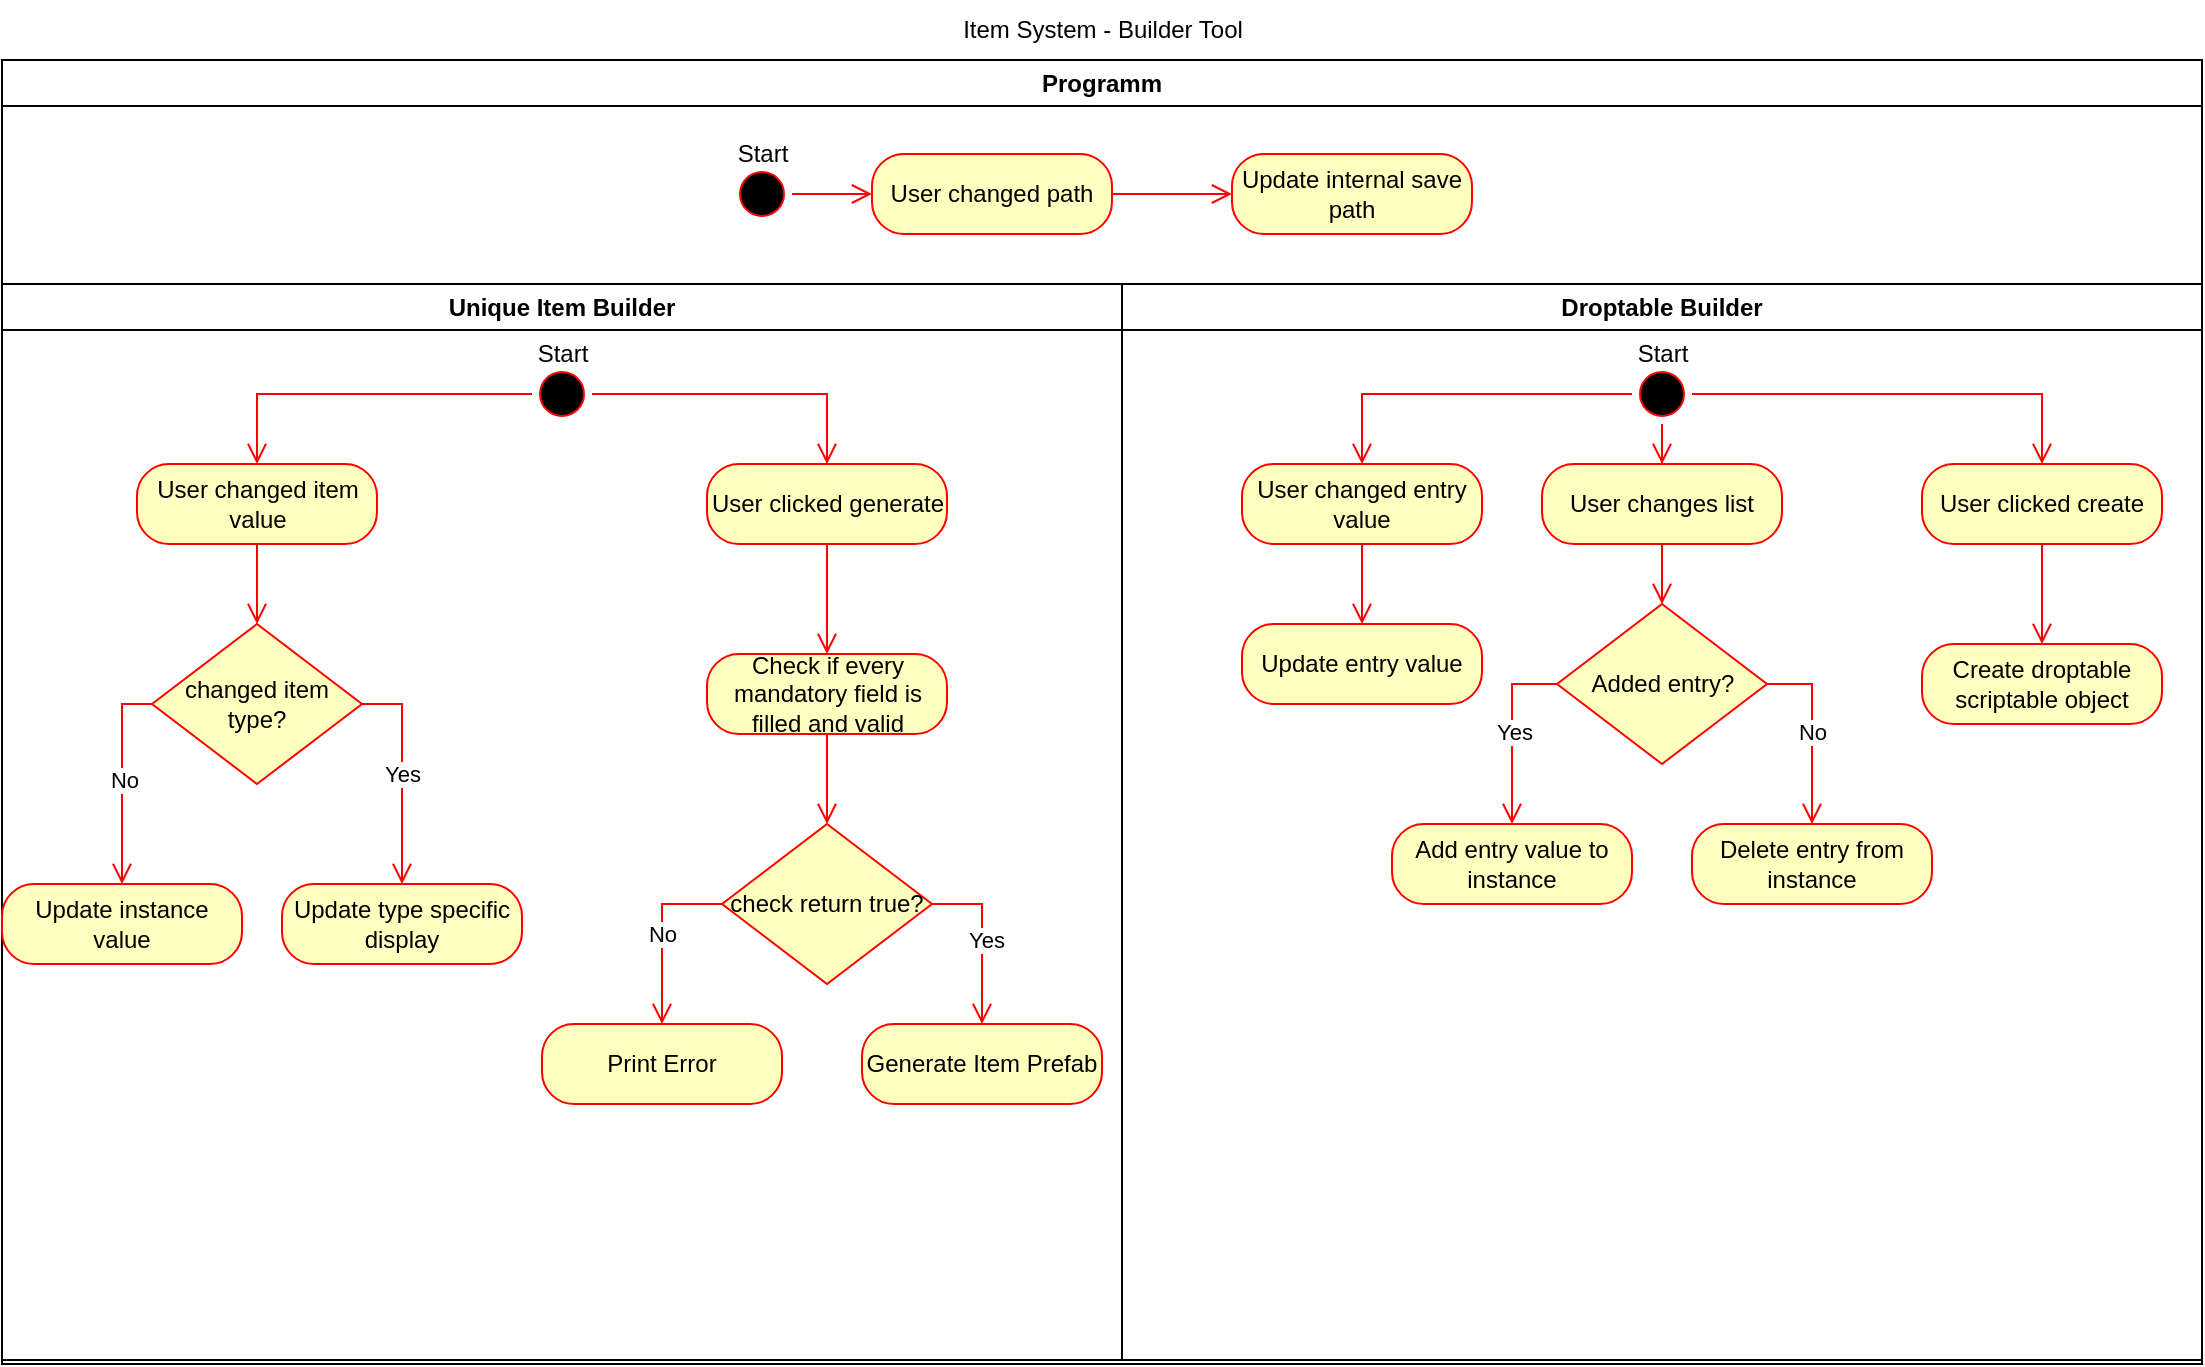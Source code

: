 <mxfile version="24.7.6">
  <diagram name="Page-1" id="IR4bl_E1EhjFEOECJbUF">
    <mxGraphModel dx="1402" dy="544" grid="1" gridSize="10" guides="1" tooltips="1" connect="1" arrows="1" fold="1" page="1" pageScale="1" pageWidth="1100" pageHeight="850" math="0" shadow="0">
      <root>
        <mxCell id="0" />
        <mxCell id="1" parent="0" />
        <mxCell id="0Mz9v0yFrZPrHXfqjJKG-3" value="Item System - Builder Tool" style="text;html=1;align=center;verticalAlign=middle;resizable=0;points=[];autosize=1;strokeColor=none;fillColor=none;" vertex="1" parent="1">
          <mxGeometry x="470" y="48" width="160" height="30" as="geometry" />
        </mxCell>
        <mxCell id="0Mz9v0yFrZPrHXfqjJKG-4" value="Programm" style="swimlane;whiteSpace=wrap;html=1;" vertex="1" parent="1">
          <mxGeometry y="78" width="1100" height="652" as="geometry" />
        </mxCell>
        <mxCell id="0Mz9v0yFrZPrHXfqjJKG-1" value="Unique Item Builder" style="swimlane;whiteSpace=wrap;html=1;" vertex="1" parent="0Mz9v0yFrZPrHXfqjJKG-4">
          <mxGeometry y="112" width="560" height="538" as="geometry" />
        </mxCell>
        <mxCell id="0Mz9v0yFrZPrHXfqjJKG-67" value="" style="edgeStyle=orthogonalEdgeStyle;rounded=0;orthogonalLoop=1;jettySize=auto;html=1;strokeColor=#ff0000;align=left;verticalAlign=top;fontFamily=Helvetica;fontSize=11;fontColor=default;labelBackgroundColor=default;endArrow=open;endSize=8;" edge="1" parent="0Mz9v0yFrZPrHXfqjJKG-1" source="0Mz9v0yFrZPrHXfqjJKG-21" target="0Mz9v0yFrZPrHXfqjJKG-64">
          <mxGeometry relative="1" as="geometry" />
        </mxCell>
        <mxCell id="0Mz9v0yFrZPrHXfqjJKG-68" style="edgeStyle=orthogonalEdgeStyle;rounded=0;orthogonalLoop=1;jettySize=auto;html=1;entryX=0.5;entryY=0;entryDx=0;entryDy=0;strokeColor=#ff0000;align=left;verticalAlign=top;fontFamily=Helvetica;fontSize=11;fontColor=default;labelBackgroundColor=default;endArrow=open;endSize=8;" edge="1" parent="0Mz9v0yFrZPrHXfqjJKG-1" source="0Mz9v0yFrZPrHXfqjJKG-21" target="0Mz9v0yFrZPrHXfqjJKG-62">
          <mxGeometry relative="1" as="geometry" />
        </mxCell>
        <mxCell id="0Mz9v0yFrZPrHXfqjJKG-21" value="Start" style="ellipse;html=1;shape=startState;fillColor=#000000;strokeColor=#ff0000;spacingTop=-40;" vertex="1" parent="0Mz9v0yFrZPrHXfqjJKG-1">
          <mxGeometry x="265" y="40" width="30" height="30" as="geometry" />
        </mxCell>
        <mxCell id="0Mz9v0yFrZPrHXfqjJKG-54" style="edgeStyle=orthogonalEdgeStyle;rounded=0;orthogonalLoop=1;jettySize=auto;html=1;entryX=0;entryY=0.5;entryDx=0;entryDy=0;strokeColor=#ff0000;align=left;verticalAlign=top;fontFamily=Helvetica;fontSize=11;fontColor=default;labelBackgroundColor=default;endArrow=open;endSize=8;" edge="1" parent="0Mz9v0yFrZPrHXfqjJKG-1" source="0Mz9v0yFrZPrHXfqjJKG-45">
          <mxGeometry relative="1" as="geometry">
            <mxPoint x="250" y="430" as="targetPoint" />
          </mxGeometry>
        </mxCell>
        <mxCell id="0Mz9v0yFrZPrHXfqjJKG-58" value="" style="edgeStyle=orthogonalEdgeStyle;rounded=0;orthogonalLoop=1;jettySize=auto;html=1;strokeColor=#ff0000;align=left;verticalAlign=top;fontFamily=Helvetica;fontSize=11;fontColor=default;labelBackgroundColor=default;endArrow=open;endSize=8;" edge="1" parent="0Mz9v0yFrZPrHXfqjJKG-1" source="0Mz9v0yFrZPrHXfqjJKG-46">
          <mxGeometry relative="1" as="geometry">
            <mxPoint x="420" y="430" as="targetPoint" />
          </mxGeometry>
        </mxCell>
        <mxCell id="0Mz9v0yFrZPrHXfqjJKG-59" value="" style="edgeStyle=orthogonalEdgeStyle;rounded=0;orthogonalLoop=1;jettySize=auto;html=1;strokeColor=#ff0000;align=left;verticalAlign=top;fontFamily=Helvetica;fontSize=11;fontColor=default;labelBackgroundColor=default;endArrow=open;endSize=8;" edge="1" parent="0Mz9v0yFrZPrHXfqjJKG-1" source="0Mz9v0yFrZPrHXfqjJKG-46">
          <mxGeometry relative="1" as="geometry">
            <mxPoint x="305.029" y="490" as="targetPoint" />
          </mxGeometry>
        </mxCell>
        <mxCell id="0Mz9v0yFrZPrHXfqjJKG-82" value="" style="edgeStyle=orthogonalEdgeStyle;rounded=0;orthogonalLoop=1;jettySize=auto;html=1;strokeColor=#ff0000;align=left;verticalAlign=top;fontFamily=Helvetica;fontSize=11;fontColor=default;labelBackgroundColor=default;endArrow=open;endSize=8;" edge="1" parent="0Mz9v0yFrZPrHXfqjJKG-1" source="0Mz9v0yFrZPrHXfqjJKG-62" target="0Mz9v0yFrZPrHXfqjJKG-76">
          <mxGeometry relative="1" as="geometry" />
        </mxCell>
        <mxCell id="0Mz9v0yFrZPrHXfqjJKG-62" value="User changed item value" style="rounded=1;whiteSpace=wrap;html=1;arcSize=40;fontColor=#000000;fillColor=#ffffc0;strokeColor=#ff0000;" vertex="1" parent="0Mz9v0yFrZPrHXfqjJKG-1">
          <mxGeometry x="67.5" y="90" width="120" height="40" as="geometry" />
        </mxCell>
        <mxCell id="0Mz9v0yFrZPrHXfqjJKG-87" value="" style="edgeStyle=orthogonalEdgeStyle;rounded=0;orthogonalLoop=1;jettySize=auto;html=1;strokeColor=#ff0000;align=left;verticalAlign=top;fontFamily=Helvetica;fontSize=11;fontColor=default;labelBackgroundColor=default;endArrow=open;endSize=8;" edge="1" parent="0Mz9v0yFrZPrHXfqjJKG-1" source="0Mz9v0yFrZPrHXfqjJKG-64" target="0Mz9v0yFrZPrHXfqjJKG-83">
          <mxGeometry relative="1" as="geometry" />
        </mxCell>
        <mxCell id="0Mz9v0yFrZPrHXfqjJKG-64" value="User clicked generate" style="rounded=1;whiteSpace=wrap;html=1;arcSize=40;fontColor=#000000;fillColor=#ffffc0;strokeColor=#ff0000;" vertex="1" parent="0Mz9v0yFrZPrHXfqjJKG-1">
          <mxGeometry x="352.5" y="90" width="120" height="40" as="geometry" />
        </mxCell>
        <mxCell id="0Mz9v0yFrZPrHXfqjJKG-80" style="edgeStyle=orthogonalEdgeStyle;rounded=0;orthogonalLoop=1;jettySize=auto;html=1;entryX=0.5;entryY=0;entryDx=0;entryDy=0;strokeColor=#ff0000;align=left;verticalAlign=top;fontFamily=Helvetica;fontSize=11;fontColor=default;labelBackgroundColor=default;endArrow=open;endSize=8;" edge="1" parent="0Mz9v0yFrZPrHXfqjJKG-1" source="0Mz9v0yFrZPrHXfqjJKG-76" target="0Mz9v0yFrZPrHXfqjJKG-77">
          <mxGeometry relative="1" as="geometry">
            <Array as="points">
              <mxPoint x="60" y="210" />
            </Array>
          </mxGeometry>
        </mxCell>
        <mxCell id="0Mz9v0yFrZPrHXfqjJKG-141" value="No" style="edgeLabel;html=1;align=center;verticalAlign=middle;resizable=0;points=[];" vertex="1" connectable="0" parent="0Mz9v0yFrZPrHXfqjJKG-80">
          <mxGeometry y="1" relative="1" as="geometry">
            <mxPoint as="offset" />
          </mxGeometry>
        </mxCell>
        <mxCell id="0Mz9v0yFrZPrHXfqjJKG-81" style="edgeStyle=orthogonalEdgeStyle;rounded=0;orthogonalLoop=1;jettySize=auto;html=1;entryX=0.5;entryY=0;entryDx=0;entryDy=0;strokeColor=#ff0000;align=left;verticalAlign=top;fontFamily=Helvetica;fontSize=11;fontColor=default;labelBackgroundColor=default;endArrow=open;endSize=8;" edge="1" parent="0Mz9v0yFrZPrHXfqjJKG-1" source="0Mz9v0yFrZPrHXfqjJKG-76" target="0Mz9v0yFrZPrHXfqjJKG-79">
          <mxGeometry relative="1" as="geometry">
            <Array as="points">
              <mxPoint x="200" y="210" />
            </Array>
          </mxGeometry>
        </mxCell>
        <mxCell id="0Mz9v0yFrZPrHXfqjJKG-142" value="Yes" style="edgeLabel;html=1;align=center;verticalAlign=middle;resizable=0;points=[];" vertex="1" connectable="0" parent="0Mz9v0yFrZPrHXfqjJKG-81">
          <mxGeometry relative="1" as="geometry">
            <mxPoint as="offset" />
          </mxGeometry>
        </mxCell>
        <mxCell id="0Mz9v0yFrZPrHXfqjJKG-76" value="changed item type?" style="rhombus;whiteSpace=wrap;html=1;fontColor=#000000;fillColor=#ffffc0;strokeColor=#ff0000;" vertex="1" parent="0Mz9v0yFrZPrHXfqjJKG-1">
          <mxGeometry x="75" y="170" width="105" height="80" as="geometry" />
        </mxCell>
        <mxCell id="0Mz9v0yFrZPrHXfqjJKG-77" value="Update instance value" style="rounded=1;whiteSpace=wrap;html=1;arcSize=40;fontColor=#000000;fillColor=#ffffc0;strokeColor=#ff0000;" vertex="1" parent="0Mz9v0yFrZPrHXfqjJKG-1">
          <mxGeometry y="300" width="120" height="40" as="geometry" />
        </mxCell>
        <mxCell id="0Mz9v0yFrZPrHXfqjJKG-79" value="Update type specific display" style="rounded=1;whiteSpace=wrap;html=1;arcSize=40;fontColor=#000000;fillColor=#ffffc0;strokeColor=#ff0000;" vertex="1" parent="0Mz9v0yFrZPrHXfqjJKG-1">
          <mxGeometry x="140" y="300" width="120" height="40" as="geometry" />
        </mxCell>
        <mxCell id="0Mz9v0yFrZPrHXfqjJKG-86" value="" style="edgeStyle=orthogonalEdgeStyle;rounded=0;orthogonalLoop=1;jettySize=auto;html=1;strokeColor=#ff0000;align=left;verticalAlign=top;fontFamily=Helvetica;fontSize=11;fontColor=default;labelBackgroundColor=default;endArrow=open;endSize=8;" edge="1" parent="0Mz9v0yFrZPrHXfqjJKG-1" source="0Mz9v0yFrZPrHXfqjJKG-83" target="0Mz9v0yFrZPrHXfqjJKG-85">
          <mxGeometry relative="1" as="geometry" />
        </mxCell>
        <mxCell id="0Mz9v0yFrZPrHXfqjJKG-83" value="Check if every mandatory field is filled and valid" style="rounded=1;whiteSpace=wrap;html=1;arcSize=40;fontColor=#000000;fillColor=#ffffc0;strokeColor=#ff0000;" vertex="1" parent="0Mz9v0yFrZPrHXfqjJKG-1">
          <mxGeometry x="352.5" y="185" width="120" height="40" as="geometry" />
        </mxCell>
        <mxCell id="0Mz9v0yFrZPrHXfqjJKG-139" style="edgeStyle=orthogonalEdgeStyle;rounded=0;orthogonalLoop=1;jettySize=auto;html=1;entryX=0.5;entryY=0;entryDx=0;entryDy=0;strokeColor=#ff0000;align=left;verticalAlign=top;fontFamily=Helvetica;fontSize=11;fontColor=default;labelBackgroundColor=default;endArrow=open;endSize=8;" edge="1" parent="0Mz9v0yFrZPrHXfqjJKG-1" source="0Mz9v0yFrZPrHXfqjJKG-85" target="0Mz9v0yFrZPrHXfqjJKG-88">
          <mxGeometry relative="1" as="geometry">
            <Array as="points">
              <mxPoint x="330" y="310" />
            </Array>
          </mxGeometry>
        </mxCell>
        <mxCell id="0Mz9v0yFrZPrHXfqjJKG-144" value="No" style="edgeLabel;html=1;align=center;verticalAlign=middle;resizable=0;points=[];" vertex="1" connectable="0" parent="0Mz9v0yFrZPrHXfqjJKG-139">
          <mxGeometry relative="1" as="geometry">
            <mxPoint as="offset" />
          </mxGeometry>
        </mxCell>
        <mxCell id="0Mz9v0yFrZPrHXfqjJKG-140" style="edgeStyle=orthogonalEdgeStyle;rounded=0;orthogonalLoop=1;jettySize=auto;html=1;entryX=0.5;entryY=0;entryDx=0;entryDy=0;strokeColor=#ff0000;align=left;verticalAlign=top;fontFamily=Helvetica;fontSize=11;fontColor=default;labelBackgroundColor=default;endArrow=open;endSize=8;" edge="1" parent="0Mz9v0yFrZPrHXfqjJKG-1" source="0Mz9v0yFrZPrHXfqjJKG-85" target="0Mz9v0yFrZPrHXfqjJKG-90">
          <mxGeometry relative="1" as="geometry">
            <Array as="points">
              <mxPoint x="490" y="310" />
            </Array>
          </mxGeometry>
        </mxCell>
        <mxCell id="0Mz9v0yFrZPrHXfqjJKG-145" value="Yes" style="edgeLabel;html=1;align=center;verticalAlign=middle;resizable=0;points=[];" vertex="1" connectable="0" parent="0Mz9v0yFrZPrHXfqjJKG-140">
          <mxGeometry y="2" relative="1" as="geometry">
            <mxPoint as="offset" />
          </mxGeometry>
        </mxCell>
        <mxCell id="0Mz9v0yFrZPrHXfqjJKG-85" value="check return true?" style="rhombus;whiteSpace=wrap;html=1;fontColor=#000000;fillColor=#ffffc0;strokeColor=#ff0000;" vertex="1" parent="0Mz9v0yFrZPrHXfqjJKG-1">
          <mxGeometry x="360" y="270" width="105" height="80" as="geometry" />
        </mxCell>
        <mxCell id="0Mz9v0yFrZPrHXfqjJKG-88" value="Print Error" style="rounded=1;whiteSpace=wrap;html=1;arcSize=40;fontColor=#000000;fillColor=#ffffc0;strokeColor=#ff0000;" vertex="1" parent="0Mz9v0yFrZPrHXfqjJKG-1">
          <mxGeometry x="270" y="370" width="120" height="40" as="geometry" />
        </mxCell>
        <mxCell id="0Mz9v0yFrZPrHXfqjJKG-90" value="Generate Item Prefab" style="rounded=1;whiteSpace=wrap;html=1;arcSize=40;fontColor=#000000;fillColor=#ffffc0;strokeColor=#ff0000;" vertex="1" parent="0Mz9v0yFrZPrHXfqjJKG-1">
          <mxGeometry x="430" y="370" width="120" height="40" as="geometry" />
        </mxCell>
        <mxCell id="0Mz9v0yFrZPrHXfqjJKG-2" value="Droptable Builder" style="swimlane;whiteSpace=wrap;html=1;" vertex="1" parent="0Mz9v0yFrZPrHXfqjJKG-4">
          <mxGeometry x="560" y="112" width="540" height="538" as="geometry" />
        </mxCell>
        <mxCell id="0Mz9v0yFrZPrHXfqjJKG-99" style="edgeStyle=orthogonalEdgeStyle;rounded=0;orthogonalLoop=1;jettySize=auto;html=1;entryX=0.5;entryY=0;entryDx=0;entryDy=0;strokeColor=#ff0000;align=left;verticalAlign=top;fontFamily=Helvetica;fontSize=11;fontColor=default;labelBackgroundColor=default;endArrow=open;endSize=8;" edge="1" parent="0Mz9v0yFrZPrHXfqjJKG-2" source="0Mz9v0yFrZPrHXfqjJKG-30" target="0Mz9v0yFrZPrHXfqjJKG-95">
          <mxGeometry relative="1" as="geometry" />
        </mxCell>
        <mxCell id="0Mz9v0yFrZPrHXfqjJKG-100" value="" style="edgeStyle=orthogonalEdgeStyle;rounded=0;orthogonalLoop=1;jettySize=auto;html=1;strokeColor=#ff0000;align=left;verticalAlign=top;fontFamily=Helvetica;fontSize=11;fontColor=default;labelBackgroundColor=default;endArrow=open;endSize=8;" edge="1" parent="0Mz9v0yFrZPrHXfqjJKG-2" source="0Mz9v0yFrZPrHXfqjJKG-30" target="0Mz9v0yFrZPrHXfqjJKG-96">
          <mxGeometry relative="1" as="geometry" />
        </mxCell>
        <mxCell id="0Mz9v0yFrZPrHXfqjJKG-101" style="edgeStyle=orthogonalEdgeStyle;rounded=0;orthogonalLoop=1;jettySize=auto;html=1;entryX=0.5;entryY=0;entryDx=0;entryDy=0;strokeColor=#ff0000;align=left;verticalAlign=top;fontFamily=Helvetica;fontSize=11;fontColor=default;labelBackgroundColor=default;endArrow=open;endSize=8;" edge="1" parent="0Mz9v0yFrZPrHXfqjJKG-2" source="0Mz9v0yFrZPrHXfqjJKG-30" target="0Mz9v0yFrZPrHXfqjJKG-97">
          <mxGeometry relative="1" as="geometry" />
        </mxCell>
        <mxCell id="0Mz9v0yFrZPrHXfqjJKG-30" value="Start" style="ellipse;html=1;shape=startState;fillColor=#000000;strokeColor=#ff0000;spacingTop=-40;" vertex="1" parent="0Mz9v0yFrZPrHXfqjJKG-2">
          <mxGeometry x="255" y="40" width="30" height="30" as="geometry" />
        </mxCell>
        <mxCell id="0Mz9v0yFrZPrHXfqjJKG-136" value="" style="edgeStyle=orthogonalEdgeStyle;rounded=0;orthogonalLoop=1;jettySize=auto;html=1;strokeColor=#ff0000;align=left;verticalAlign=top;fontFamily=Helvetica;fontSize=11;fontColor=default;labelBackgroundColor=default;endArrow=open;endSize=8;" edge="1" parent="0Mz9v0yFrZPrHXfqjJKG-2" source="0Mz9v0yFrZPrHXfqjJKG-95" target="0Mz9v0yFrZPrHXfqjJKG-126">
          <mxGeometry relative="1" as="geometry" />
        </mxCell>
        <mxCell id="0Mz9v0yFrZPrHXfqjJKG-95" value="User changed entry value" style="rounded=1;whiteSpace=wrap;html=1;arcSize=40;fontColor=#000000;fillColor=#ffffc0;strokeColor=#ff0000;" vertex="1" parent="0Mz9v0yFrZPrHXfqjJKG-2">
          <mxGeometry x="60" y="90" width="120" height="40" as="geometry" />
        </mxCell>
        <mxCell id="0Mz9v0yFrZPrHXfqjJKG-108" value="" style="edgeStyle=orthogonalEdgeStyle;rounded=0;orthogonalLoop=1;jettySize=auto;html=1;strokeColor=#ff0000;align=left;verticalAlign=top;fontFamily=Helvetica;fontSize=11;fontColor=default;labelBackgroundColor=default;endArrow=open;endSize=8;" edge="1" parent="0Mz9v0yFrZPrHXfqjJKG-2" source="0Mz9v0yFrZPrHXfqjJKG-96" target="0Mz9v0yFrZPrHXfqjJKG-107">
          <mxGeometry relative="1" as="geometry" />
        </mxCell>
        <mxCell id="0Mz9v0yFrZPrHXfqjJKG-96" value="User changes list" style="rounded=1;whiteSpace=wrap;html=1;arcSize=40;fontColor=#000000;fillColor=#ffffc0;strokeColor=#ff0000;" vertex="1" parent="0Mz9v0yFrZPrHXfqjJKG-2">
          <mxGeometry x="210" y="90" width="120" height="40" as="geometry" />
        </mxCell>
        <mxCell id="0Mz9v0yFrZPrHXfqjJKG-134" value="" style="edgeStyle=orthogonalEdgeStyle;rounded=0;orthogonalLoop=1;jettySize=auto;html=1;strokeColor=#ff0000;align=left;verticalAlign=top;fontFamily=Helvetica;fontSize=11;fontColor=default;labelBackgroundColor=default;endArrow=open;endSize=8;" edge="1" parent="0Mz9v0yFrZPrHXfqjJKG-2" source="0Mz9v0yFrZPrHXfqjJKG-97" target="0Mz9v0yFrZPrHXfqjJKG-132">
          <mxGeometry relative="1" as="geometry" />
        </mxCell>
        <mxCell id="0Mz9v0yFrZPrHXfqjJKG-97" value="User clicked create" style="rounded=1;whiteSpace=wrap;html=1;arcSize=40;fontColor=#000000;fillColor=#ffffc0;strokeColor=#ff0000;" vertex="1" parent="0Mz9v0yFrZPrHXfqjJKG-2">
          <mxGeometry x="400" y="90" width="120" height="40" as="geometry" />
        </mxCell>
        <mxCell id="0Mz9v0yFrZPrHXfqjJKG-127" style="edgeStyle=orthogonalEdgeStyle;rounded=0;orthogonalLoop=1;jettySize=auto;html=1;entryX=0.5;entryY=0;entryDx=0;entryDy=0;strokeColor=#ff0000;align=left;verticalAlign=top;fontFamily=Helvetica;fontSize=11;fontColor=default;labelBackgroundColor=default;endArrow=open;endSize=8;" edge="1" parent="0Mz9v0yFrZPrHXfqjJKG-2" source="0Mz9v0yFrZPrHXfqjJKG-107" target="0Mz9v0yFrZPrHXfqjJKG-110">
          <mxGeometry relative="1" as="geometry">
            <Array as="points">
              <mxPoint x="195" y="200" />
            </Array>
          </mxGeometry>
        </mxCell>
        <mxCell id="0Mz9v0yFrZPrHXfqjJKG-146" value="Yes" style="edgeLabel;html=1;align=center;verticalAlign=middle;resizable=0;points=[];" vertex="1" connectable="0" parent="0Mz9v0yFrZPrHXfqjJKG-127">
          <mxGeometry y="1" relative="1" as="geometry">
            <mxPoint as="offset" />
          </mxGeometry>
        </mxCell>
        <mxCell id="0Mz9v0yFrZPrHXfqjJKG-138" style="edgeStyle=orthogonalEdgeStyle;rounded=0;orthogonalLoop=1;jettySize=auto;html=1;entryX=0.5;entryY=0;entryDx=0;entryDy=0;strokeColor=#ff0000;align=left;verticalAlign=top;fontFamily=Helvetica;fontSize=11;fontColor=default;labelBackgroundColor=default;endArrow=open;endSize=8;" edge="1" parent="0Mz9v0yFrZPrHXfqjJKG-2" source="0Mz9v0yFrZPrHXfqjJKG-107" target="0Mz9v0yFrZPrHXfqjJKG-111">
          <mxGeometry relative="1" as="geometry">
            <Array as="points">
              <mxPoint x="345" y="200" />
            </Array>
          </mxGeometry>
        </mxCell>
        <mxCell id="0Mz9v0yFrZPrHXfqjJKG-148" value="No" style="edgeLabel;html=1;align=center;verticalAlign=middle;resizable=0;points=[];" vertex="1" connectable="0" parent="0Mz9v0yFrZPrHXfqjJKG-138">
          <mxGeometry relative="1" as="geometry">
            <mxPoint as="offset" />
          </mxGeometry>
        </mxCell>
        <mxCell id="0Mz9v0yFrZPrHXfqjJKG-107" value="Added entry?" style="rhombus;whiteSpace=wrap;html=1;fontColor=#000000;fillColor=#ffffc0;strokeColor=#ff0000;" vertex="1" parent="0Mz9v0yFrZPrHXfqjJKG-2">
          <mxGeometry x="217.5" y="160" width="105" height="80" as="geometry" />
        </mxCell>
        <mxCell id="0Mz9v0yFrZPrHXfqjJKG-110" value="Add entry value to instance" style="rounded=1;whiteSpace=wrap;html=1;arcSize=40;fontColor=#000000;fillColor=#ffffc0;strokeColor=#ff0000;" vertex="1" parent="0Mz9v0yFrZPrHXfqjJKG-2">
          <mxGeometry x="135" y="270" width="120" height="40" as="geometry" />
        </mxCell>
        <mxCell id="0Mz9v0yFrZPrHXfqjJKG-111" value="Delete entry from instance" style="rounded=1;whiteSpace=wrap;html=1;arcSize=40;fontColor=#000000;fillColor=#ffffc0;strokeColor=#ff0000;" vertex="1" parent="0Mz9v0yFrZPrHXfqjJKG-2">
          <mxGeometry x="285" y="270" width="120" height="40" as="geometry" />
        </mxCell>
        <mxCell id="0Mz9v0yFrZPrHXfqjJKG-126" value="Update entry value" style="rounded=1;whiteSpace=wrap;html=1;arcSize=40;fontColor=#000000;fillColor=#ffffc0;strokeColor=#ff0000;" vertex="1" parent="0Mz9v0yFrZPrHXfqjJKG-2">
          <mxGeometry x="60" y="170" width="120" height="40" as="geometry" />
        </mxCell>
        <mxCell id="0Mz9v0yFrZPrHXfqjJKG-132" value="Create droptable scriptable object" style="rounded=1;whiteSpace=wrap;html=1;arcSize=40;fontColor=#000000;fillColor=#ffffc0;strokeColor=#ff0000;" vertex="1" parent="0Mz9v0yFrZPrHXfqjJKG-2">
          <mxGeometry x="400" y="180" width="120" height="40" as="geometry" />
        </mxCell>
        <mxCell id="0Mz9v0yFrZPrHXfqjJKG-16" value="" style="edgeStyle=orthogonalEdgeStyle;rounded=0;orthogonalLoop=1;jettySize=auto;html=1;strokeColor=#ff0000;align=left;verticalAlign=top;fontFamily=Helvetica;fontSize=11;fontColor=default;labelBackgroundColor=default;endArrow=open;endSize=8;" edge="1" parent="0Mz9v0yFrZPrHXfqjJKG-4" source="0Mz9v0yFrZPrHXfqjJKG-6" target="0Mz9v0yFrZPrHXfqjJKG-11">
          <mxGeometry relative="1" as="geometry" />
        </mxCell>
        <mxCell id="0Mz9v0yFrZPrHXfqjJKG-6" value="Start" style="ellipse;html=1;shape=startState;fillColor=#000000;strokeColor=#ff0000;spacingTop=-40;" vertex="1" parent="0Mz9v0yFrZPrHXfqjJKG-4">
          <mxGeometry x="365" y="52" width="30" height="30" as="geometry" />
        </mxCell>
        <mxCell id="0Mz9v0yFrZPrHXfqjJKG-15" value="" style="edgeStyle=orthogonalEdgeStyle;rounded=0;orthogonalLoop=1;jettySize=auto;html=1;strokeColor=#ff0000;align=left;verticalAlign=top;fontFamily=Helvetica;fontSize=11;fontColor=default;labelBackgroundColor=default;endArrow=open;endSize=8;" edge="1" parent="0Mz9v0yFrZPrHXfqjJKG-4" source="0Mz9v0yFrZPrHXfqjJKG-11" target="0Mz9v0yFrZPrHXfqjJKG-13">
          <mxGeometry relative="1" as="geometry" />
        </mxCell>
        <mxCell id="0Mz9v0yFrZPrHXfqjJKG-11" value="User changed path" style="rounded=1;whiteSpace=wrap;html=1;arcSize=40;fontColor=#000000;fillColor=#ffffc0;strokeColor=#ff0000;" vertex="1" parent="0Mz9v0yFrZPrHXfqjJKG-4">
          <mxGeometry x="435" y="47" width="120" height="40" as="geometry" />
        </mxCell>
        <mxCell id="0Mz9v0yFrZPrHXfqjJKG-13" value="Update internal save path" style="rounded=1;whiteSpace=wrap;html=1;arcSize=40;fontColor=#000000;fillColor=#ffffc0;strokeColor=#ff0000;" vertex="1" parent="0Mz9v0yFrZPrHXfqjJKG-4">
          <mxGeometry x="615" y="47" width="120" height="40" as="geometry" />
        </mxCell>
      </root>
    </mxGraphModel>
  </diagram>
</mxfile>
